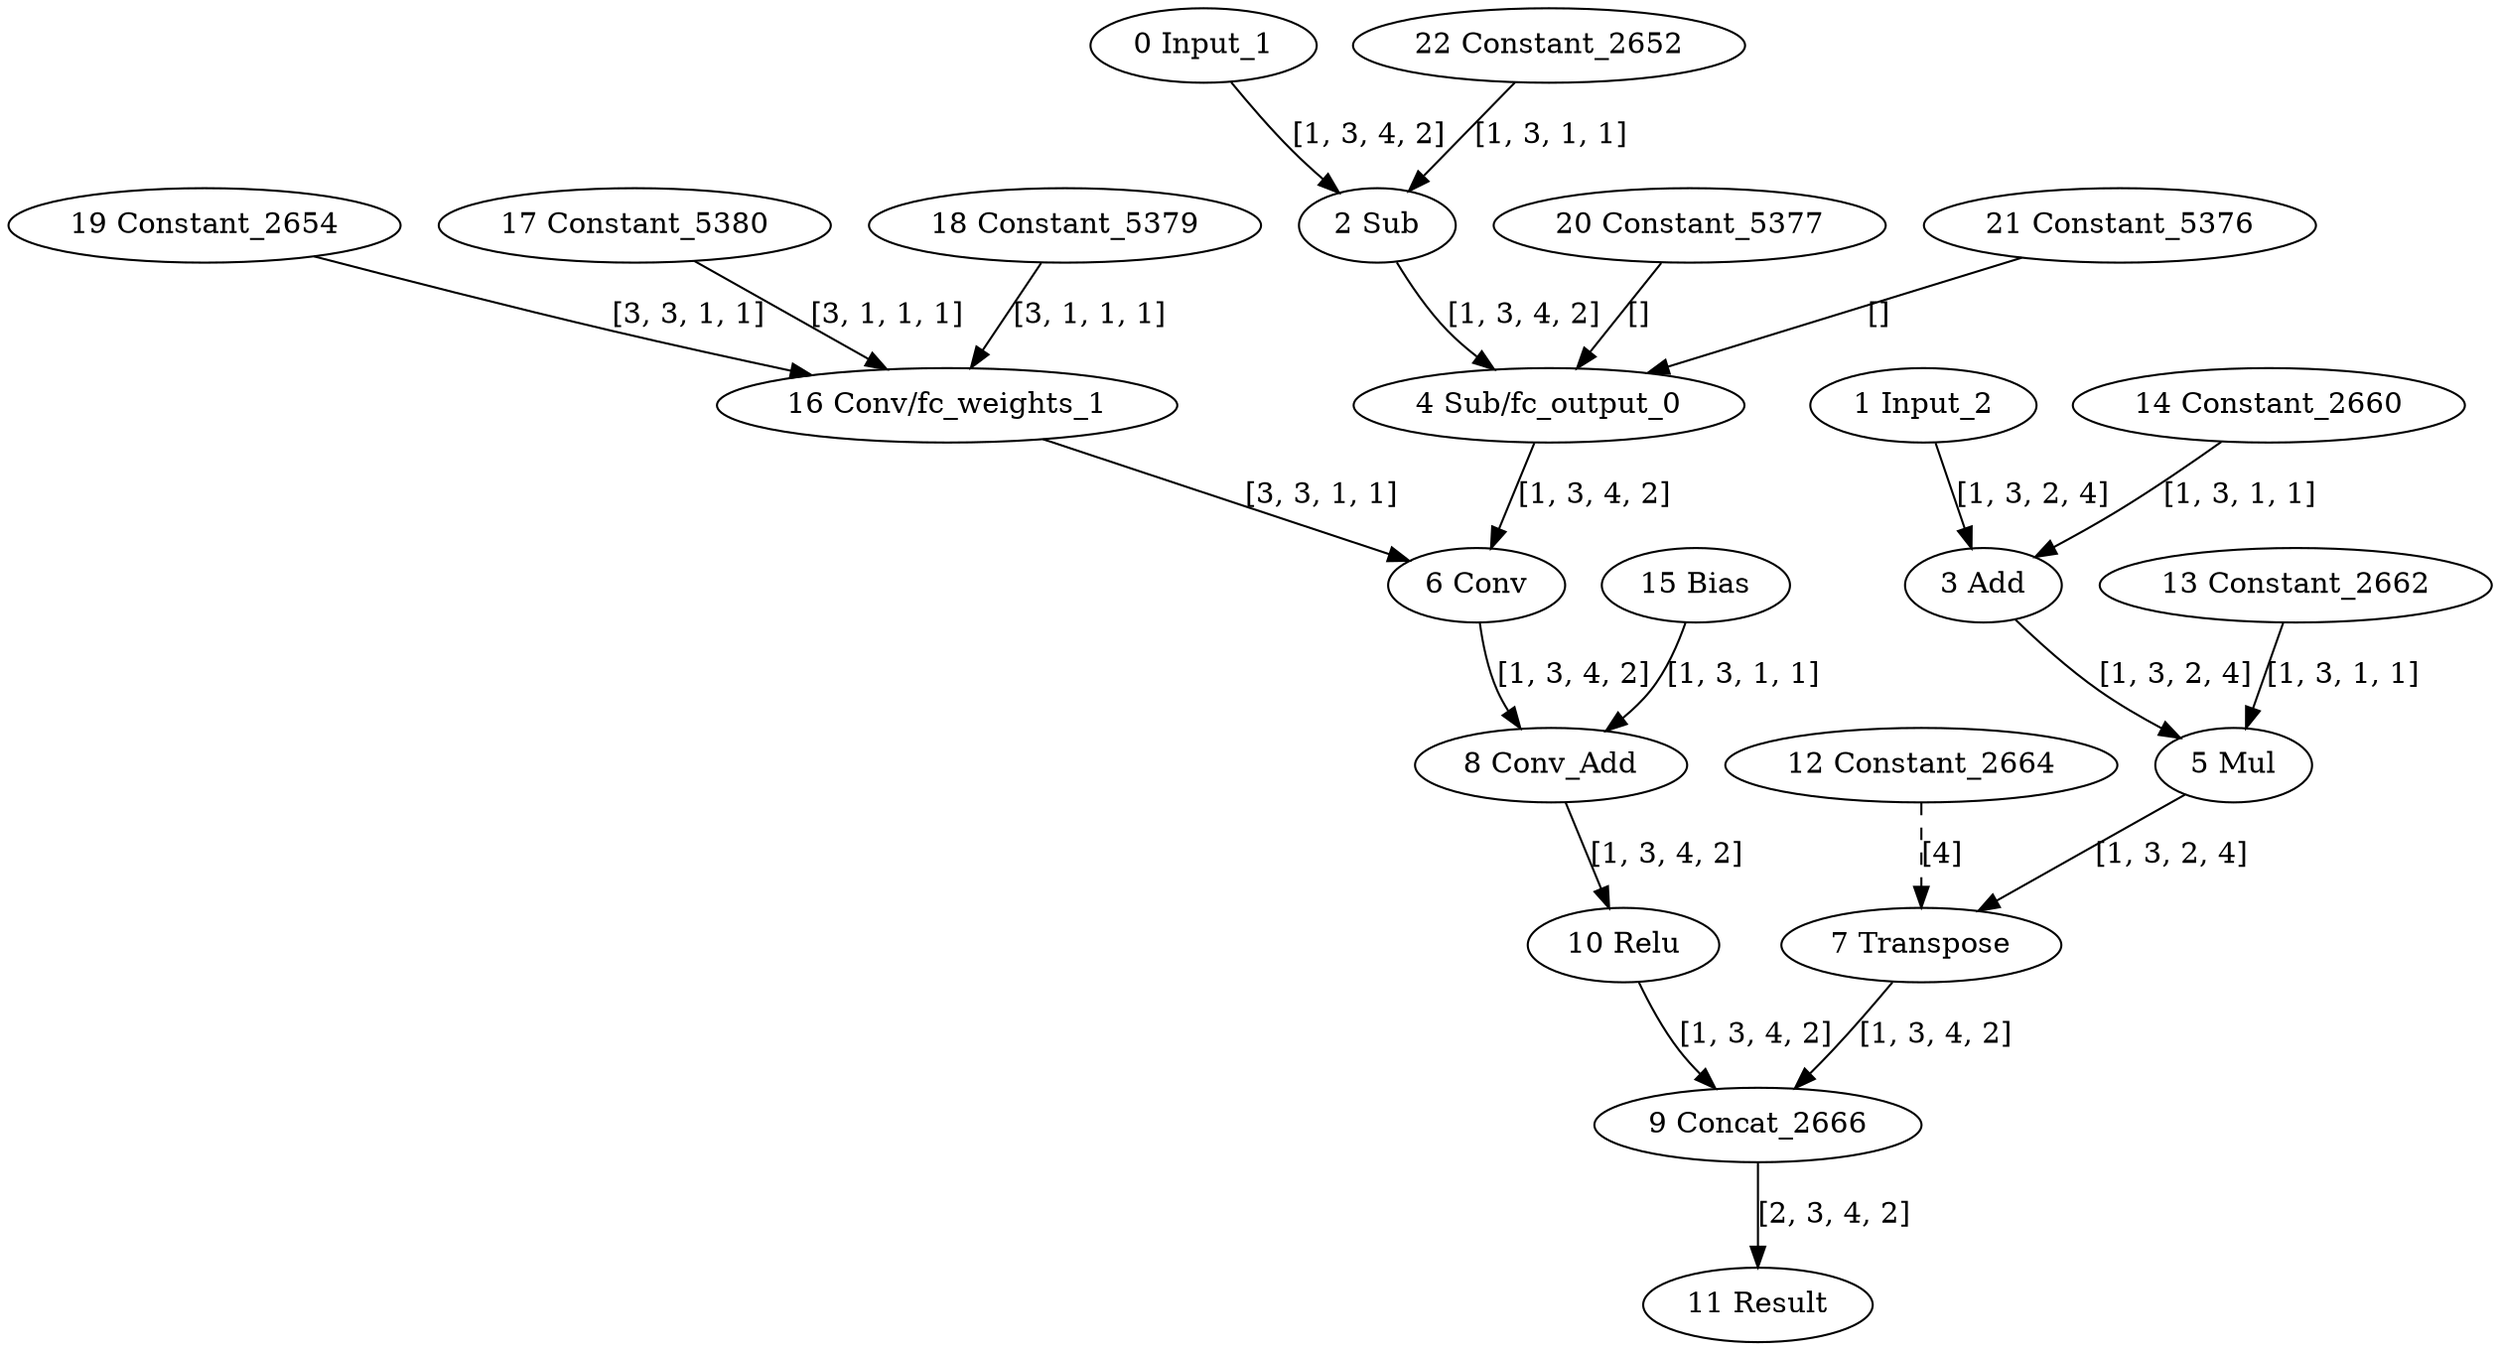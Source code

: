 strict digraph  {
"0 Input_1" [id=0, type=Parameter];
"1 Input_2" [id=1, type=Parameter];
"2 Sub" [id=2, type=Subtract];
"3 Add" [id=3, type=Add];
"4 Sub/fc_output_0" [id=4, type=FakeConvert];
"5 Mul" [id=5, type=Multiply];
"6 Conv" [id=6, type=Convolution];
"7 Transpose" [id=7, type=Transpose];
"8 Conv_Add" [id=8, type=Add];
"9 Concat_2666" [id=9, type=Concat];
"10 Relu" [id=10, type=Relu];
"11 Result" [id=11, type=Result];
"12 Constant_2664" [id=12, type=Constant];
"13 Constant_2662" [id=13, type=Constant];
"14 Constant_2660" [id=14, type=Constant];
"15 Bias" [id=15, type=Constant];
"16 Conv/fc_weights_1" [id=16, type=FakeConvert];
"17 Constant_5380" [id=17, type=Constant];
"18 Constant_5379" [id=18, type=Constant];
"19 Constant_2654" [id=19, type=Constant];
"20 Constant_5377" [id=20, type=Constant];
"21 Constant_5376" [id=21, type=Constant];
"22 Constant_2652" [id=22, type=Constant];
"0 Input_1" -> "2 Sub"  [label="[1, 3, 4, 2]", style=solid];
"1 Input_2" -> "3 Add"  [label="[1, 3, 2, 4]", style=solid];
"2 Sub" -> "4 Sub/fc_output_0"  [label="[1, 3, 4, 2]", style=solid];
"3 Add" -> "5 Mul"  [label="[1, 3, 2, 4]", style=solid];
"4 Sub/fc_output_0" -> "6 Conv"  [label="[1, 3, 4, 2]", style=solid];
"5 Mul" -> "7 Transpose"  [label="[1, 3, 2, 4]", style=solid];
"6 Conv" -> "8 Conv_Add"  [label="[1, 3, 4, 2]", style=solid];
"7 Transpose" -> "9 Concat_2666"  [label="[1, 3, 4, 2]", style=solid];
"8 Conv_Add" -> "10 Relu"  [label="[1, 3, 4, 2]", style=solid];
"9 Concat_2666" -> "11 Result"  [label="[2, 3, 4, 2]", style=solid];
"10 Relu" -> "9 Concat_2666"  [label="[1, 3, 4, 2]", style=solid];
"12 Constant_2664" -> "7 Transpose"  [label="[4]", style=dashed];
"13 Constant_2662" -> "5 Mul"  [label="[1, 3, 1, 1]", style=solid];
"14 Constant_2660" -> "3 Add"  [label="[1, 3, 1, 1]", style=solid];
"15 Bias" -> "8 Conv_Add"  [label="[1, 3, 1, 1]", style=solid];
"16 Conv/fc_weights_1" -> "6 Conv"  [label="[3, 3, 1, 1]", style=solid];
"17 Constant_5380" -> "16 Conv/fc_weights_1"  [label="[3, 1, 1, 1]", style=solid];
"18 Constant_5379" -> "16 Conv/fc_weights_1"  [label="[3, 1, 1, 1]", style=solid];
"19 Constant_2654" -> "16 Conv/fc_weights_1"  [label="[3, 3, 1, 1]", style=solid];
"20 Constant_5377" -> "4 Sub/fc_output_0"  [label="[]", style=solid];
"21 Constant_5376" -> "4 Sub/fc_output_0"  [label="[]", style=solid];
"22 Constant_2652" -> "2 Sub"  [label="[1, 3, 1, 1]", style=solid];
}
